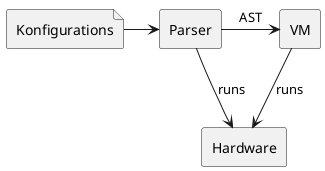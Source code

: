 @startuml

file Konfigurations
rectangle Parser
rectangle VM
rectangle Hardware as Hardware

Konfigurations -right-> Parser
Parser -right-> VM : AST

Parser -down-> Hardware : runs
VM -down-> Hardware : runs

@enduml
